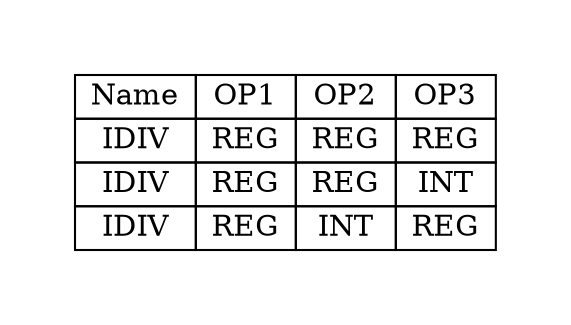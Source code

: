 digraph{
graph [pad="0.5", nodesep="0.5", ranksep="2" ]
node [shape=plain]
Foo [label=<
<table border="0" cellborder="1" cellspacing="0">
<tr><td> Name </td> <td> OP1 </td><td> OP2 </td><td> OP3 </td> </tr>
<tr><td> IDIV </td><td> REG </td><td> REG </td><td> REG </td> </tr>
<tr><td> IDIV </td><td> REG </td><td> REG </td><td> INT </td> </tr>
<tr><td> IDIV </td><td> REG </td><td> INT </td><td> REG </td> </tr>
</table>>];
}
